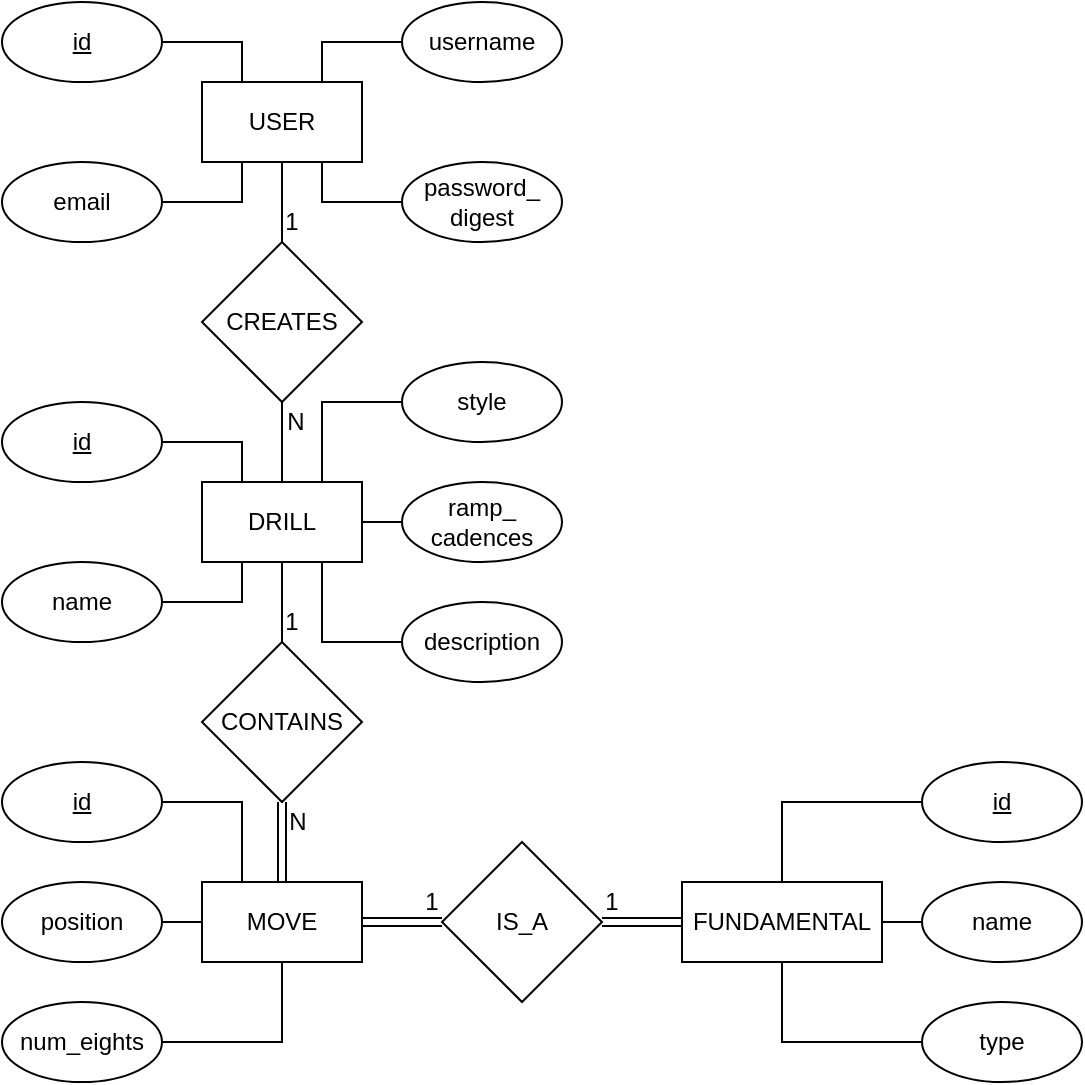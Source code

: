 <mxfile version="19.0.0" type="device"><diagram id="R2lEEEUBdFMjLlhIrx00" name="Page-1"><mxGraphModel dx="779" dy="412" grid="1" gridSize="10" guides="1" tooltips="1" connect="1" arrows="1" fold="1" page="1" pageScale="1" pageWidth="850" pageHeight="1100" math="0" shadow="0" extFonts="Permanent Marker^https://fonts.googleapis.com/css?family=Permanent+Marker"><root><mxCell id="0"/><mxCell id="1" parent="0"/><mxCell id="mFlUEMRCDzZHAzBjRXvI-7" style="edgeStyle=orthogonalEdgeStyle;rounded=0;orthogonalLoop=1;jettySize=auto;html=1;exitX=0.25;exitY=0;exitDx=0;exitDy=0;entryX=1;entryY=0.5;entryDx=0;entryDy=0;endArrow=none;endFill=0;" parent="1" source="mFlUEMRCDzZHAzBjRXvI-1" target="mFlUEMRCDzZHAzBjRXvI-2" edge="1"><mxGeometry relative="1" as="geometry"/></mxCell><mxCell id="mFlUEMRCDzZHAzBjRXvI-8" style="edgeStyle=orthogonalEdgeStyle;rounded=0;orthogonalLoop=1;jettySize=auto;html=1;exitX=0.75;exitY=0;exitDx=0;exitDy=0;entryX=0;entryY=0.5;entryDx=0;entryDy=0;endArrow=none;endFill=0;" parent="1" source="mFlUEMRCDzZHAzBjRXvI-1" target="mFlUEMRCDzZHAzBjRXvI-3" edge="1"><mxGeometry relative="1" as="geometry"/></mxCell><mxCell id="mFlUEMRCDzZHAzBjRXvI-9" style="edgeStyle=orthogonalEdgeStyle;rounded=0;orthogonalLoop=1;jettySize=auto;html=1;exitX=0.75;exitY=1;exitDx=0;exitDy=0;entryX=0;entryY=0.5;entryDx=0;entryDy=0;endArrow=none;endFill=0;" parent="1" source="mFlUEMRCDzZHAzBjRXvI-1" target="mFlUEMRCDzZHAzBjRXvI-4" edge="1"><mxGeometry relative="1" as="geometry"/></mxCell><mxCell id="mFlUEMRCDzZHAzBjRXvI-14" style="edgeStyle=orthogonalEdgeStyle;rounded=0;orthogonalLoop=1;jettySize=auto;html=1;exitX=0.5;exitY=1;exitDx=0;exitDy=0;entryX=0.5;entryY=0;entryDx=0;entryDy=0;endArrow=none;endFill=0;" parent="1" source="mFlUEMRCDzZHAzBjRXvI-1" target="mFlUEMRCDzZHAzBjRXvI-12" edge="1"><mxGeometry relative="1" as="geometry"/></mxCell><mxCell id="mFlUEMRCDzZHAzBjRXvI-1" value="USER" style="rounded=0;whiteSpace=wrap;html=1;" parent="1" vertex="1"><mxGeometry x="120" y="120" width="80" height="40" as="geometry"/></mxCell><mxCell id="mFlUEMRCDzZHAzBjRXvI-2" value="&lt;u&gt;id&lt;/u&gt;" style="ellipse;whiteSpace=wrap;html=1;" parent="1" vertex="1"><mxGeometry x="20" y="80" width="80" height="40" as="geometry"/></mxCell><mxCell id="mFlUEMRCDzZHAzBjRXvI-3" value="username" style="ellipse;whiteSpace=wrap;html=1;" parent="1" vertex="1"><mxGeometry x="220" y="80" width="80" height="40" as="geometry"/></mxCell><mxCell id="mFlUEMRCDzZHAzBjRXvI-4" value="password_&lt;br&gt;digest" style="ellipse;whiteSpace=wrap;html=1;" parent="1" vertex="1"><mxGeometry x="220" y="160" width="80" height="40" as="geometry"/></mxCell><mxCell id="mFlUEMRCDzZHAzBjRXvI-6" style="edgeStyle=orthogonalEdgeStyle;rounded=0;orthogonalLoop=1;jettySize=auto;html=1;exitX=1;exitY=0.5;exitDx=0;exitDy=0;entryX=0.25;entryY=1;entryDx=0;entryDy=0;endArrow=none;endFill=0;" parent="1" source="mFlUEMRCDzZHAzBjRXvI-5" target="mFlUEMRCDzZHAzBjRXvI-1" edge="1"><mxGeometry relative="1" as="geometry"/></mxCell><mxCell id="mFlUEMRCDzZHAzBjRXvI-5" value="email" style="ellipse;whiteSpace=wrap;html=1;" parent="1" vertex="1"><mxGeometry x="20" y="160" width="80" height="40" as="geometry"/></mxCell><mxCell id="mFlUEMRCDzZHAzBjRXvI-16" style="edgeStyle=orthogonalEdgeStyle;rounded=0;orthogonalLoop=1;jettySize=auto;html=1;exitX=0.5;exitY=1;exitDx=0;exitDy=0;entryX=0.5;entryY=0;entryDx=0;entryDy=0;endArrow=none;endFill=0;" parent="1" source="mFlUEMRCDzZHAzBjRXvI-10" target="mFlUEMRCDzZHAzBjRXvI-13" edge="1"><mxGeometry relative="1" as="geometry"/></mxCell><mxCell id="mFlUEMRCDzZHAzBjRXvI-33" style="edgeStyle=orthogonalEdgeStyle;rounded=0;orthogonalLoop=1;jettySize=auto;html=1;exitX=0.25;exitY=0;exitDx=0;exitDy=0;entryX=1;entryY=0.5;entryDx=0;entryDy=0;endArrow=none;endFill=0;" parent="1" source="mFlUEMRCDzZHAzBjRXvI-10" target="mFlUEMRCDzZHAzBjRXvI-26" edge="1"><mxGeometry relative="1" as="geometry"/></mxCell><mxCell id="mFlUEMRCDzZHAzBjRXvI-34" style="edgeStyle=orthogonalEdgeStyle;rounded=0;orthogonalLoop=1;jettySize=auto;html=1;exitX=0.25;exitY=1;exitDx=0;exitDy=0;entryX=1;entryY=0.5;entryDx=0;entryDy=0;endArrow=none;endFill=0;" parent="1" source="mFlUEMRCDzZHAzBjRXvI-10" target="mFlUEMRCDzZHAzBjRXvI-27" edge="1"><mxGeometry relative="1" as="geometry"/></mxCell><mxCell id="mFlUEMRCDzZHAzBjRXvI-36" style="edgeStyle=orthogonalEdgeStyle;rounded=0;orthogonalLoop=1;jettySize=auto;html=1;exitX=0.75;exitY=0;exitDx=0;exitDy=0;entryX=0;entryY=0.5;entryDx=0;entryDy=0;endArrow=none;endFill=0;" parent="1" source="mFlUEMRCDzZHAzBjRXvI-10" target="mFlUEMRCDzZHAzBjRXvI-28" edge="1"><mxGeometry relative="1" as="geometry"/></mxCell><mxCell id="o9zBbm8q5sniF4EsdAoR-2" style="edgeStyle=orthogonalEdgeStyle;rounded=0;orthogonalLoop=1;jettySize=auto;html=1;exitX=1;exitY=0.5;exitDx=0;exitDy=0;entryX=0;entryY=0.5;entryDx=0;entryDy=0;endArrow=none;endFill=0;" parent="1" source="mFlUEMRCDzZHAzBjRXvI-10" target="mFlUEMRCDzZHAzBjRXvI-29" edge="1"><mxGeometry relative="1" as="geometry"/></mxCell><mxCell id="o9zBbm8q5sniF4EsdAoR-3" style="edgeStyle=orthogonalEdgeStyle;rounded=0;orthogonalLoop=1;jettySize=auto;html=1;exitX=0.75;exitY=1;exitDx=0;exitDy=0;entryX=0;entryY=0.5;entryDx=0;entryDy=0;endArrow=none;endFill=0;" parent="1" source="mFlUEMRCDzZHAzBjRXvI-10" target="o9zBbm8q5sniF4EsdAoR-1" edge="1"><mxGeometry relative="1" as="geometry"/></mxCell><mxCell id="mFlUEMRCDzZHAzBjRXvI-10" value="DRILL" style="rounded=0;whiteSpace=wrap;html=1;" parent="1" vertex="1"><mxGeometry x="120" y="320" width="80" height="40" as="geometry"/></mxCell><mxCell id="mFlUEMRCDzZHAzBjRXvI-41" style="edgeStyle=orthogonalEdgeStyle;rounded=0;orthogonalLoop=1;jettySize=auto;html=1;exitX=1;exitY=0.5;exitDx=0;exitDy=0;entryX=0;entryY=0.5;entryDx=0;entryDy=0;endArrow=none;endFill=0;shape=link;" parent="1" source="mFlUEMRCDzZHAzBjRXvI-11" target="mFlUEMRCDzZHAzBjRXvI-40" edge="1"><mxGeometry relative="1" as="geometry"/></mxCell><mxCell id="mFlUEMRCDzZHAzBjRXvI-52" style="edgeStyle=orthogonalEdgeStyle;rounded=0;orthogonalLoop=1;jettySize=auto;html=1;exitX=0.25;exitY=0;exitDx=0;exitDy=0;entryX=1;entryY=0.5;entryDx=0;entryDy=0;endArrow=none;endFill=0;" parent="1" source="mFlUEMRCDzZHAzBjRXvI-11" target="mFlUEMRCDzZHAzBjRXvI-37" edge="1"><mxGeometry relative="1" as="geometry"/></mxCell><mxCell id="mFlUEMRCDzZHAzBjRXvI-53" style="edgeStyle=orthogonalEdgeStyle;rounded=0;orthogonalLoop=1;jettySize=auto;html=1;exitX=0;exitY=0.5;exitDx=0;exitDy=0;entryX=1;entryY=0.5;entryDx=0;entryDy=0;endArrow=none;endFill=0;" parent="1" source="mFlUEMRCDzZHAzBjRXvI-11" target="mFlUEMRCDzZHAzBjRXvI-45" edge="1"><mxGeometry relative="1" as="geometry"/></mxCell><mxCell id="mFlUEMRCDzZHAzBjRXvI-54" style="edgeStyle=orthogonalEdgeStyle;rounded=0;orthogonalLoop=1;jettySize=auto;html=1;exitX=0.5;exitY=1;exitDx=0;exitDy=0;entryX=1;entryY=0.5;entryDx=0;entryDy=0;endArrow=none;endFill=0;" parent="1" source="mFlUEMRCDzZHAzBjRXvI-11" target="mFlUEMRCDzZHAzBjRXvI-51" edge="1"><mxGeometry relative="1" as="geometry"/></mxCell><mxCell id="mFlUEMRCDzZHAzBjRXvI-11" value="MOVE" style="rounded=0;whiteSpace=wrap;html=1;" parent="1" vertex="1"><mxGeometry x="120" y="520" width="80" height="40" as="geometry"/></mxCell><mxCell id="mFlUEMRCDzZHAzBjRXvI-15" style="edgeStyle=orthogonalEdgeStyle;rounded=0;orthogonalLoop=1;jettySize=auto;html=1;exitX=0.5;exitY=1;exitDx=0;exitDy=0;entryX=0.5;entryY=0;entryDx=0;entryDy=0;endArrow=none;endFill=0;" parent="1" source="mFlUEMRCDzZHAzBjRXvI-12" target="mFlUEMRCDzZHAzBjRXvI-10" edge="1"><mxGeometry relative="1" as="geometry"/></mxCell><mxCell id="mFlUEMRCDzZHAzBjRXvI-12" value="CREATES" style="rhombus;whiteSpace=wrap;html=1;" parent="1" vertex="1"><mxGeometry x="120" y="200" width="80" height="80" as="geometry"/></mxCell><mxCell id="mFlUEMRCDzZHAzBjRXvI-17" style="edgeStyle=orthogonalEdgeStyle;rounded=0;orthogonalLoop=1;jettySize=auto;html=1;exitX=0.5;exitY=1;exitDx=0;exitDy=0;entryX=0.5;entryY=0;entryDx=0;entryDy=0;endArrow=none;endFill=0;shape=link;" parent="1" source="mFlUEMRCDzZHAzBjRXvI-13" target="mFlUEMRCDzZHAzBjRXvI-11" edge="1"><mxGeometry relative="1" as="geometry"><mxPoint x="160" y="500" as="sourcePoint"/></mxGeometry></mxCell><mxCell id="mFlUEMRCDzZHAzBjRXvI-13" value="CONTAINS" style="rhombus;whiteSpace=wrap;html=1;" parent="1" vertex="1"><mxGeometry x="120" y="400" width="80" height="80" as="geometry"/></mxCell><mxCell id="mFlUEMRCDzZHAzBjRXvI-18" value="1" style="text;html=1;strokeColor=none;fillColor=none;align=center;verticalAlign=middle;whiteSpace=wrap;rounded=0;" parent="1" vertex="1"><mxGeometry x="160" y="180" width="10" height="20" as="geometry"/></mxCell><mxCell id="mFlUEMRCDzZHAzBjRXvI-19" value="N" style="text;html=1;strokeColor=none;fillColor=none;align=center;verticalAlign=middle;whiteSpace=wrap;rounded=0;" parent="1" vertex="1"><mxGeometry x="162" y="280" width="10" height="20" as="geometry"/></mxCell><mxCell id="mFlUEMRCDzZHAzBjRXvI-20" value="N" style="text;html=1;strokeColor=none;fillColor=none;align=center;verticalAlign=middle;whiteSpace=wrap;rounded=0;" parent="1" vertex="1"><mxGeometry x="163" y="480" width="10" height="20" as="geometry"/></mxCell><mxCell id="mFlUEMRCDzZHAzBjRXvI-21" value="1" style="text;html=1;strokeColor=none;fillColor=none;align=center;verticalAlign=middle;whiteSpace=wrap;rounded=0;" parent="1" vertex="1"><mxGeometry x="160" y="380" width="10" height="20" as="geometry"/></mxCell><mxCell id="mFlUEMRCDzZHAzBjRXvI-26" value="&lt;u&gt;id&lt;/u&gt;" style="ellipse;whiteSpace=wrap;html=1;" parent="1" vertex="1"><mxGeometry x="20" y="280" width="80" height="40" as="geometry"/></mxCell><mxCell id="mFlUEMRCDzZHAzBjRXvI-27" value="name" style="ellipse;whiteSpace=wrap;html=1;" parent="1" vertex="1"><mxGeometry x="20" y="360" width="80" height="40" as="geometry"/></mxCell><mxCell id="mFlUEMRCDzZHAzBjRXvI-28" value="style" style="ellipse;whiteSpace=wrap;html=1;" parent="1" vertex="1"><mxGeometry x="220" y="260" width="80" height="40" as="geometry"/></mxCell><mxCell id="mFlUEMRCDzZHAzBjRXvI-29" value="ramp_&lt;br&gt;cadences" style="ellipse;whiteSpace=wrap;html=1;" parent="1" vertex="1"><mxGeometry x="220" y="320" width="80" height="40" as="geometry"/></mxCell><mxCell id="mFlUEMRCDzZHAzBjRXvI-37" value="&lt;u&gt;id&lt;/u&gt;" style="ellipse;whiteSpace=wrap;html=1;" parent="1" vertex="1"><mxGeometry x="20" y="460" width="80" height="40" as="geometry"/></mxCell><mxCell id="CwQs4QfnFK_ZdPW6F5-_-5" style="edgeStyle=orthogonalEdgeStyle;rounded=0;orthogonalLoop=1;jettySize=auto;html=1;exitX=0.5;exitY=1;exitDx=0;exitDy=0;entryX=0;entryY=0.5;entryDx=0;entryDy=0;endArrow=none;endFill=0;" parent="1" source="mFlUEMRCDzZHAzBjRXvI-39" target="mFlUEMRCDzZHAzBjRXvI-50" edge="1"><mxGeometry relative="1" as="geometry"/></mxCell><mxCell id="CwQs4QfnFK_ZdPW6F5-_-6" style="edgeStyle=orthogonalEdgeStyle;rounded=0;orthogonalLoop=1;jettySize=auto;html=1;exitX=0.5;exitY=0;exitDx=0;exitDy=0;entryX=0;entryY=0.5;entryDx=0;entryDy=0;endArrow=none;endFill=0;" parent="1" source="mFlUEMRCDzZHAzBjRXvI-39" target="mFlUEMRCDzZHAzBjRXvI-47" edge="1"><mxGeometry relative="1" as="geometry"/></mxCell><mxCell id="CwQs4QfnFK_ZdPW6F5-_-7" style="edgeStyle=orthogonalEdgeStyle;rounded=0;orthogonalLoop=1;jettySize=auto;html=1;exitX=1;exitY=0.5;exitDx=0;exitDy=0;entryX=0;entryY=0.5;entryDx=0;entryDy=0;endArrow=none;endFill=0;" parent="1" source="mFlUEMRCDzZHAzBjRXvI-39" target="mFlUEMRCDzZHAzBjRXvI-49" edge="1"><mxGeometry relative="1" as="geometry"/></mxCell><mxCell id="mFlUEMRCDzZHAzBjRXvI-39" value="FUNDAMENTAL" style="rounded=0;whiteSpace=wrap;html=1;" parent="1" vertex="1"><mxGeometry x="360" y="520" width="100" height="40" as="geometry"/></mxCell><mxCell id="mFlUEMRCDzZHAzBjRXvI-42" style="edgeStyle=orthogonalEdgeStyle;shape=link;rounded=0;orthogonalLoop=1;jettySize=auto;html=1;exitX=1;exitY=0.5;exitDx=0;exitDy=0;entryX=0;entryY=0.5;entryDx=0;entryDy=0;endArrow=none;endFill=0;" parent="1" source="mFlUEMRCDzZHAzBjRXvI-40" target="mFlUEMRCDzZHAzBjRXvI-39" edge="1"><mxGeometry relative="1" as="geometry"/></mxCell><mxCell id="mFlUEMRCDzZHAzBjRXvI-40" value="IS_A" style="rhombus;whiteSpace=wrap;html=1;" parent="1" vertex="1"><mxGeometry x="240" y="500" width="80" height="80" as="geometry"/></mxCell><mxCell id="mFlUEMRCDzZHAzBjRXvI-43" value="1" style="text;html=1;strokeColor=none;fillColor=none;align=center;verticalAlign=middle;whiteSpace=wrap;rounded=0;" parent="1" vertex="1"><mxGeometry x="230" y="520" width="10" height="20" as="geometry"/></mxCell><mxCell id="mFlUEMRCDzZHAzBjRXvI-44" value="1" style="text;html=1;strokeColor=none;fillColor=none;align=center;verticalAlign=middle;whiteSpace=wrap;rounded=0;" parent="1" vertex="1"><mxGeometry x="320" y="520" width="10" height="20" as="geometry"/></mxCell><mxCell id="mFlUEMRCDzZHAzBjRXvI-45" value="position" style="ellipse;whiteSpace=wrap;html=1;" parent="1" vertex="1"><mxGeometry x="20" y="520" width="80" height="40" as="geometry"/></mxCell><mxCell id="mFlUEMRCDzZHAzBjRXvI-47" value="&lt;u&gt;id&lt;/u&gt;" style="ellipse;whiteSpace=wrap;html=1;" parent="1" vertex="1"><mxGeometry x="480" y="460" width="80" height="40" as="geometry"/></mxCell><mxCell id="mFlUEMRCDzZHAzBjRXvI-49" value="name" style="ellipse;whiteSpace=wrap;html=1;" parent="1" vertex="1"><mxGeometry x="480" y="520" width="80" height="40" as="geometry"/></mxCell><mxCell id="mFlUEMRCDzZHAzBjRXvI-50" value="type" style="ellipse;whiteSpace=wrap;html=1;" parent="1" vertex="1"><mxGeometry x="480" y="580" width="80" height="40" as="geometry"/></mxCell><mxCell id="mFlUEMRCDzZHAzBjRXvI-51" value="num_eights" style="ellipse;whiteSpace=wrap;html=1;" parent="1" vertex="1"><mxGeometry x="20" y="580" width="80" height="40" as="geometry"/></mxCell><mxCell id="o9zBbm8q5sniF4EsdAoR-1" value="description" style="ellipse;whiteSpace=wrap;html=1;" parent="1" vertex="1"><mxGeometry x="220" y="380" width="80" height="40" as="geometry"/></mxCell></root></mxGraphModel></diagram></mxfile>